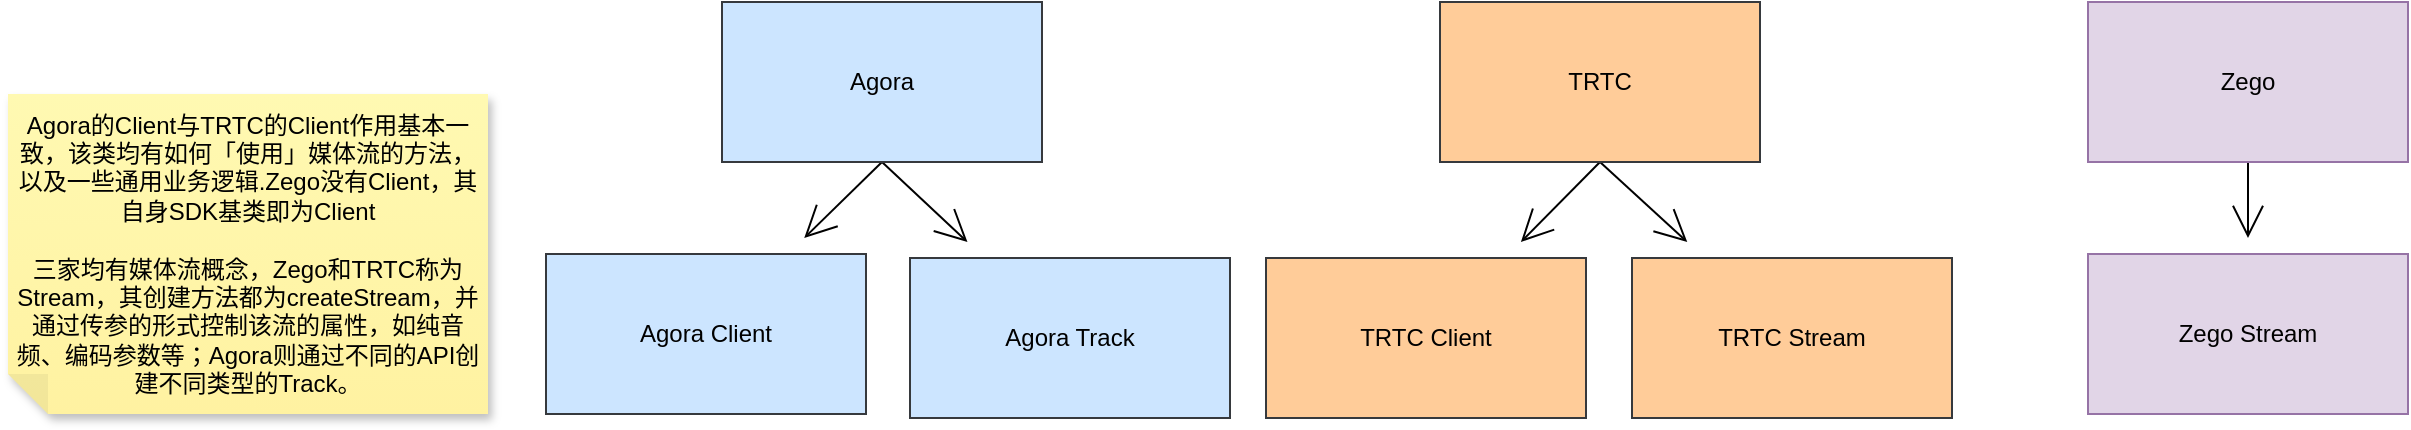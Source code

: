 <mxfile version="20.2.4" type="github">
  <diagram id="XerLuX8gjZ4Qrnr397_4" name="第 1 页">
    <mxGraphModel dx="2267" dy="1690" grid="0" gridSize="10" guides="1" tooltips="1" connect="1" arrows="1" fold="1" page="0" pageScale="1" pageWidth="827" pageHeight="1169" math="0" shadow="0">
      <root>
        <mxCell id="0" />
        <mxCell id="1" parent="0" />
        <mxCell id="Btgb__d3ryDDSwUvl4Ch-6" style="edgeStyle=none;curved=1;rounded=0;orthogonalLoop=1;jettySize=auto;html=1;exitX=0.5;exitY=1;exitDx=0;exitDy=0;endArrow=open;startSize=14;endSize=14;sourcePerimeterSpacing=8;targetPerimeterSpacing=8;" edge="1" parent="1" source="Btgb__d3ryDDSwUvl4Ch-2" target="Btgb__d3ryDDSwUvl4Ch-5">
          <mxGeometry relative="1" as="geometry" />
        </mxCell>
        <mxCell id="Btgb__d3ryDDSwUvl4Ch-8" style="edgeStyle=none;curved=1;rounded=0;orthogonalLoop=1;jettySize=auto;html=1;exitX=0.5;exitY=1;exitDx=0;exitDy=0;endArrow=open;startSize=14;endSize=14;sourcePerimeterSpacing=8;targetPerimeterSpacing=8;" edge="1" parent="1" source="Btgb__d3ryDDSwUvl4Ch-2" target="Btgb__d3ryDDSwUvl4Ch-7">
          <mxGeometry relative="1" as="geometry" />
        </mxCell>
        <mxCell id="Btgb__d3ryDDSwUvl4Ch-2" value="Agora" style="rounded=0;whiteSpace=wrap;html=1;hachureGap=4;fillColor=#cce5ff;strokeColor=#36393d;" vertex="1" parent="1">
          <mxGeometry x="-799" y="-567" width="160" height="80" as="geometry" />
        </mxCell>
        <mxCell id="Btgb__d3ryDDSwUvl4Ch-10" style="edgeStyle=none;curved=1;rounded=0;orthogonalLoop=1;jettySize=auto;html=1;exitX=0.5;exitY=1;exitDx=0;exitDy=0;endArrow=open;startSize=14;endSize=14;sourcePerimeterSpacing=8;targetPerimeterSpacing=8;" edge="1" parent="1" source="Btgb__d3ryDDSwUvl4Ch-3" target="Btgb__d3ryDDSwUvl4Ch-9">
          <mxGeometry relative="1" as="geometry" />
        </mxCell>
        <mxCell id="Btgb__d3ryDDSwUvl4Ch-12" style="edgeStyle=none;curved=1;rounded=0;orthogonalLoop=1;jettySize=auto;html=1;exitX=0.5;exitY=1;exitDx=0;exitDy=0;endArrow=open;startSize=14;endSize=14;sourcePerimeterSpacing=8;targetPerimeterSpacing=8;" edge="1" parent="1" source="Btgb__d3ryDDSwUvl4Ch-3" target="Btgb__d3ryDDSwUvl4Ch-11">
          <mxGeometry relative="1" as="geometry" />
        </mxCell>
        <mxCell id="Btgb__d3ryDDSwUvl4Ch-3" value="TRTC" style="rounded=0;whiteSpace=wrap;html=1;hachureGap=4;fillColor=#ffcc99;strokeColor=#36393d;" vertex="1" parent="1">
          <mxGeometry x="-440" y="-567" width="160" height="80" as="geometry" />
        </mxCell>
        <mxCell id="Btgb__d3ryDDSwUvl4Ch-14" style="edgeStyle=none;curved=1;rounded=0;orthogonalLoop=1;jettySize=auto;html=1;exitX=0.5;exitY=1;exitDx=0;exitDy=0;endArrow=open;startSize=14;endSize=14;sourcePerimeterSpacing=8;targetPerimeterSpacing=8;" edge="1" parent="1" source="Btgb__d3ryDDSwUvl4Ch-4" target="Btgb__d3ryDDSwUvl4Ch-13">
          <mxGeometry relative="1" as="geometry" />
        </mxCell>
        <mxCell id="Btgb__d3ryDDSwUvl4Ch-4" value="Zego" style="rounded=0;whiteSpace=wrap;html=1;hachureGap=4;fillColor=#e1d5e7;strokeColor=#9673a6;" vertex="1" parent="1">
          <mxGeometry x="-116" y="-567" width="160" height="80" as="geometry" />
        </mxCell>
        <mxCell id="Btgb__d3ryDDSwUvl4Ch-5" value="Agora Client" style="rounded=0;whiteSpace=wrap;html=1;hachureGap=4;fillColor=#cce5ff;strokeColor=#36393d;" vertex="1" parent="1">
          <mxGeometry x="-887" y="-441" width="160" height="80" as="geometry" />
        </mxCell>
        <mxCell id="Btgb__d3ryDDSwUvl4Ch-7" value="Agora Track" style="rounded=0;whiteSpace=wrap;html=1;hachureGap=4;fillColor=#cce5ff;strokeColor=#36393d;" vertex="1" parent="1">
          <mxGeometry x="-705" y="-439" width="160" height="80" as="geometry" />
        </mxCell>
        <mxCell id="Btgb__d3ryDDSwUvl4Ch-9" value="TRTC Client" style="rounded=0;whiteSpace=wrap;html=1;hachureGap=4;fillColor=#ffcc99;strokeColor=#36393d;" vertex="1" parent="1">
          <mxGeometry x="-527" y="-439" width="160" height="80" as="geometry" />
        </mxCell>
        <mxCell id="Btgb__d3ryDDSwUvl4Ch-11" value="TRTC Stream" style="rounded=0;whiteSpace=wrap;html=1;hachureGap=4;fillColor=#ffcc99;strokeColor=#36393d;" vertex="1" parent="1">
          <mxGeometry x="-344" y="-439" width="160" height="80" as="geometry" />
        </mxCell>
        <mxCell id="Btgb__d3ryDDSwUvl4Ch-13" value="Zego Stream" style="rounded=0;whiteSpace=wrap;html=1;hachureGap=4;fillColor=#e1d5e7;strokeColor=#9673a6;" vertex="1" parent="1">
          <mxGeometry x="-116" y="-441" width="160" height="80" as="geometry" />
        </mxCell>
        <mxCell id="Btgb__d3ryDDSwUvl4Ch-17" value="Agora的Client与TRTC的Client作用基本一致，该类均有如何「使用」媒体流的方法，以及一些通用业务逻辑.Zego没有Client，其自身SDK基类即为Client&lt;br&gt;&lt;br&gt;三家均有媒体流概念，Zego和TRTC称为Stream，其创建方法都为createStream，并通过传参的形式控制该流的属性，如纯音频、编码参数等；Agora则通过不同的API创建不同类型的Track。" style="shape=note;whiteSpace=wrap;html=1;backgroundOutline=1;fontColor=#000000;darkOpacity=0.05;fillColor=#FFF9B2;strokeColor=none;fillStyle=solid;direction=west;gradientDirection=north;gradientColor=#FFF2A1;shadow=1;size=20;pointerEvents=1;hachureGap=4;" vertex="1" parent="1">
          <mxGeometry x="-1156" y="-521" width="240" height="160" as="geometry" />
        </mxCell>
      </root>
    </mxGraphModel>
  </diagram>
</mxfile>
